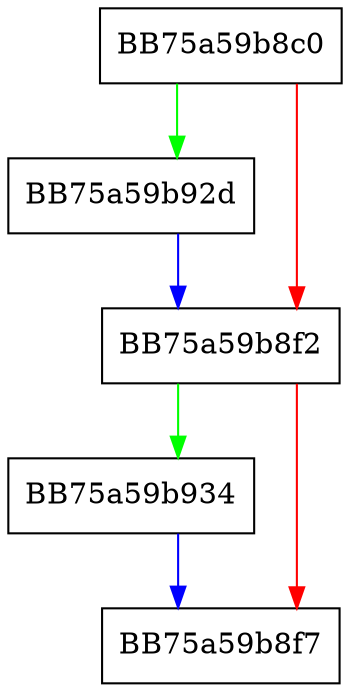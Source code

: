 digraph load_shadow_pages {
  node [shape="box"];
  graph [splines=ortho];
  BB75a59b8c0 -> BB75a59b92d [color="green"];
  BB75a59b8c0 -> BB75a59b8f2 [color="red"];
  BB75a59b8f2 -> BB75a59b934 [color="green"];
  BB75a59b8f2 -> BB75a59b8f7 [color="red"];
  BB75a59b92d -> BB75a59b8f2 [color="blue"];
  BB75a59b934 -> BB75a59b8f7 [color="blue"];
}